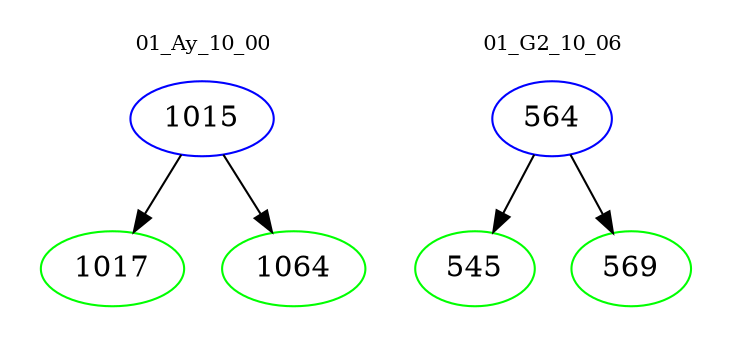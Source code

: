 digraph{
subgraph cluster_0 {
color = white
label = "01_Ay_10_00";
fontsize=10;
T0_1015 [label="1015", color="blue"]
T0_1015 -> T0_1017 [color="black"]
T0_1017 [label="1017", color="green"]
T0_1015 -> T0_1064 [color="black"]
T0_1064 [label="1064", color="green"]
}
subgraph cluster_1 {
color = white
label = "01_G2_10_06";
fontsize=10;
T1_564 [label="564", color="blue"]
T1_564 -> T1_545 [color="black"]
T1_545 [label="545", color="green"]
T1_564 -> T1_569 [color="black"]
T1_569 [label="569", color="green"]
}
}
